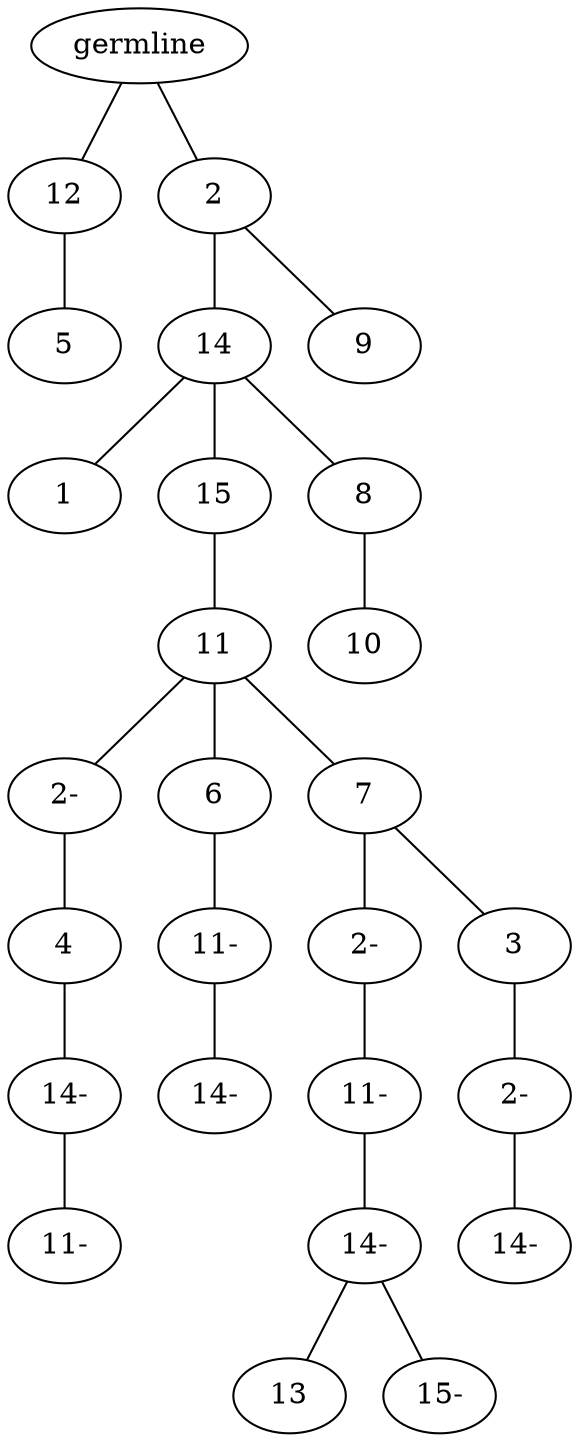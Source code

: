 graph tree {
    "140578693375504" [label="germline"];
    "140578693729152" [label="12"];
    "140578693457712" [label="5"];
    "140578693729632" [label="2"];
    "140578693263712" [label="14"];
    "140578693264192" [label="1"];
    "140578693264336" [label="15"];
    "140578693012064" [label="11"];
    "140578693009760" [label="2-"];
    "140578693012256" [label="4"];
    "140578693010672" [label="14-"];
    "140578693012016" [label="11-"];
    "140578693011056" [label="6"];
    "140578693010624" [label="11-"];
    "140578693012352" [label="14-"];
    "140578693010720" [label="7"];
    "140578693010816" [label="2-"];
    "140578693012928" [label="11-"];
    "140578693012976" [label="14-"];
    "140578693036496" [label="13"];
    "140578693035680" [label="15-"];
    "140578693009520" [label="3"];
    "140578693011728" [label="2-"];
    "140578693375936" [label="14-"];
    "140578693724384" [label="8"];
    "140578693010336" [label="10"];
    "140578693265152" [label="9"];
    "140578693375504" -- "140578693729152";
    "140578693375504" -- "140578693729632";
    "140578693729152" -- "140578693457712";
    "140578693729632" -- "140578693263712";
    "140578693729632" -- "140578693265152";
    "140578693263712" -- "140578693264192";
    "140578693263712" -- "140578693264336";
    "140578693263712" -- "140578693724384";
    "140578693264336" -- "140578693012064";
    "140578693012064" -- "140578693009760";
    "140578693012064" -- "140578693011056";
    "140578693012064" -- "140578693010720";
    "140578693009760" -- "140578693012256";
    "140578693012256" -- "140578693010672";
    "140578693010672" -- "140578693012016";
    "140578693011056" -- "140578693010624";
    "140578693010624" -- "140578693012352";
    "140578693010720" -- "140578693010816";
    "140578693010720" -- "140578693009520";
    "140578693010816" -- "140578693012928";
    "140578693012928" -- "140578693012976";
    "140578693012976" -- "140578693036496";
    "140578693012976" -- "140578693035680";
    "140578693009520" -- "140578693011728";
    "140578693011728" -- "140578693375936";
    "140578693724384" -- "140578693010336";
}
